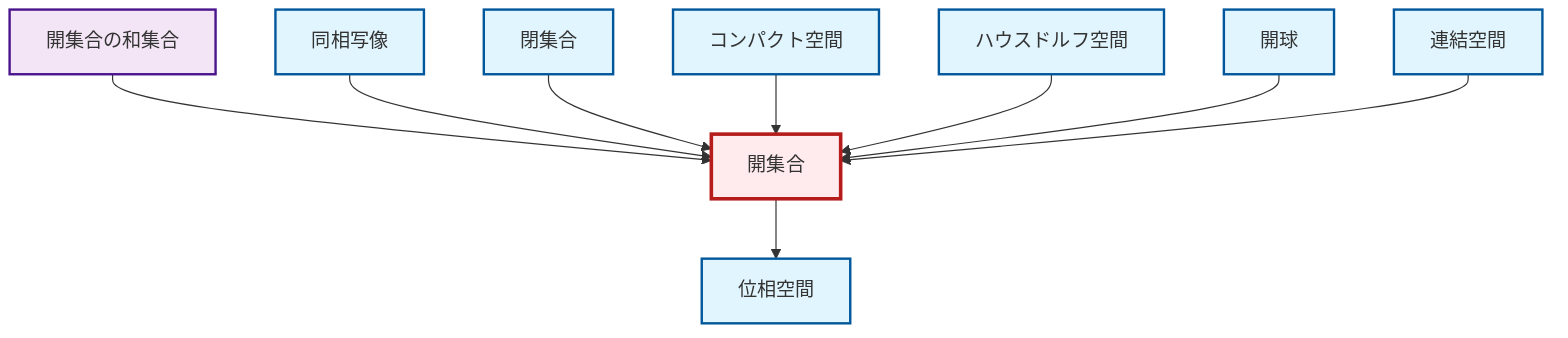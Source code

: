 graph TD
    classDef definition fill:#e1f5fe,stroke:#01579b,stroke-width:2px
    classDef theorem fill:#f3e5f5,stroke:#4a148c,stroke-width:2px
    classDef axiom fill:#fff3e0,stroke:#e65100,stroke-width:2px
    classDef example fill:#e8f5e9,stroke:#1b5e20,stroke-width:2px
    classDef current fill:#ffebee,stroke:#b71c1c,stroke-width:3px
    def-hausdorff["ハウスドルフ空間"]:::definition
    def-connected["連結空間"]:::definition
    def-closed-set["閉集合"]:::definition
    thm-union-open-sets["開集合の和集合"]:::theorem
    def-homeomorphism["同相写像"]:::definition
    def-topological-space["位相空間"]:::definition
    def-open-set["開集合"]:::definition
    def-open-ball["開球"]:::definition
    def-compact["コンパクト空間"]:::definition
    thm-union-open-sets --> def-open-set
    def-homeomorphism --> def-open-set
    def-closed-set --> def-open-set
    def-open-set --> def-topological-space
    def-compact --> def-open-set
    def-hausdorff --> def-open-set
    def-open-ball --> def-open-set
    def-connected --> def-open-set
    class def-open-set current